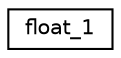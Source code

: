 digraph "Graphical Class Hierarchy"
{
  edge [fontname="Helvetica",fontsize="10",labelfontname="Helvetica",labelfontsize="10"];
  node [fontname="Helvetica",fontsize="10",shape=record];
  rankdir="LR";
  Node1 [label="float_1",height=0.2,width=0.4,color="black", fillcolor="white", style="filled",URL="$classfloat__1.html"];
}
